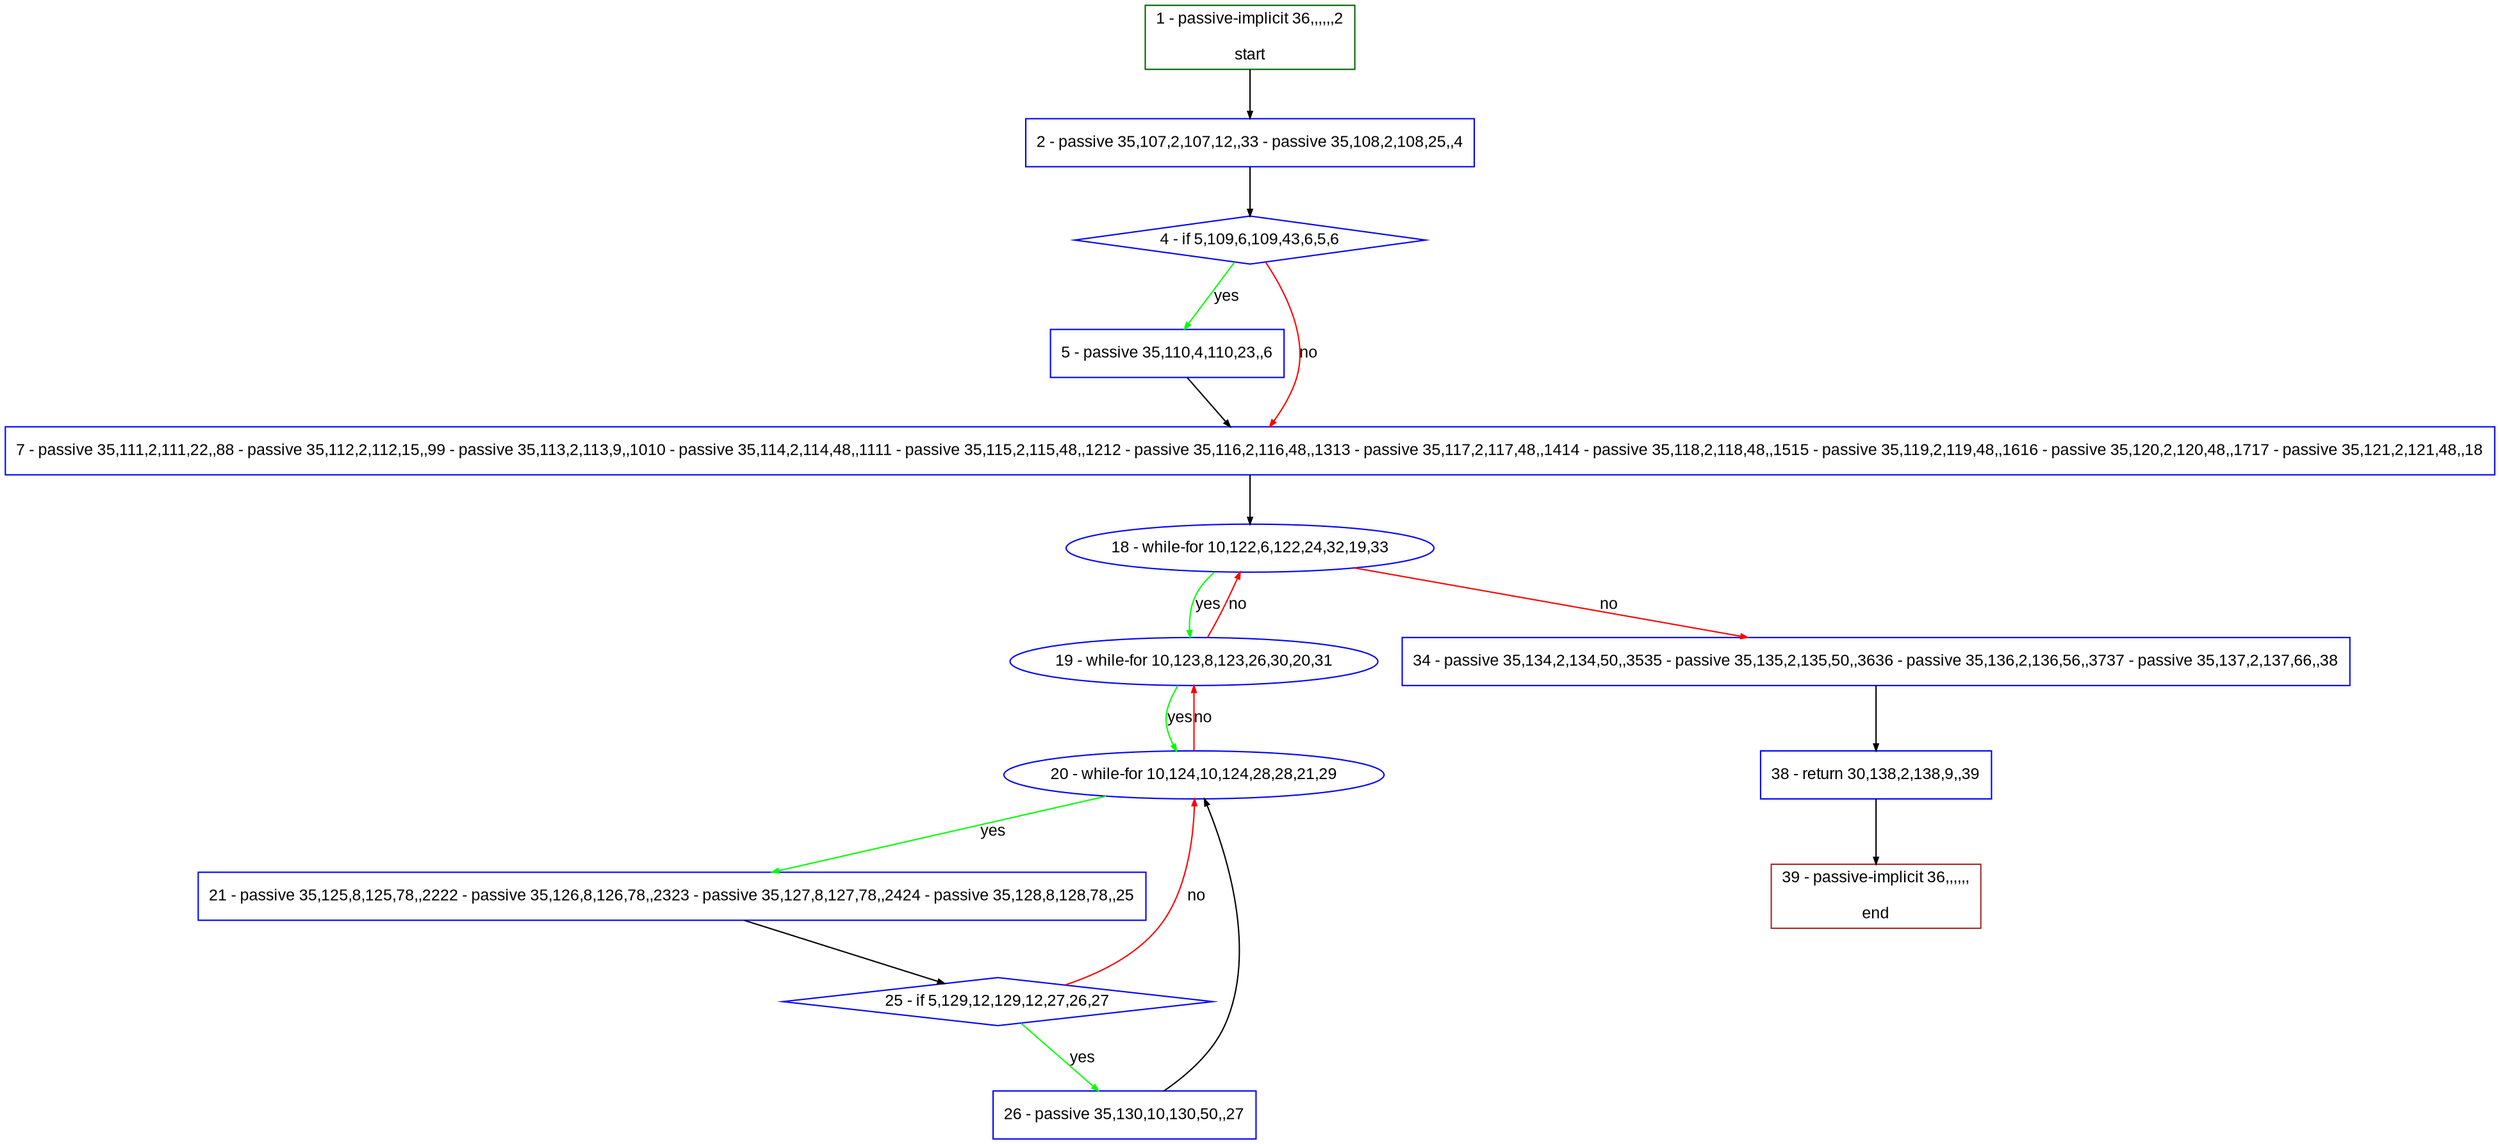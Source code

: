digraph "" {
  graph [pack="true", label="", fontsize="12", packmode="clust", fontname="Arial", fillcolor="#FFFFCC", bgcolor="white", style="rounded,filled", compound="true"];
  node [node_initialized="no", label="", color="grey", fontsize="12", fillcolor="white", fontname="Arial", style="filled", shape="rectangle", compound="true", fixedsize="false"];
  edge [fontcolor="black", arrowhead="normal", arrowtail="none", arrowsize="0.5", ltail="", label="", color="black", fontsize="12", lhead="", fontname="Arial", dir="forward", compound="true"];
  __N1 [label="2 - passive 35,107,2,107,12,,33 - passive 35,108,2,108,25,,4", color="#0000ff", fillcolor="#ffffff", style="filled", shape="box"];
  __N2 [label="1 - passive-implicit 36,,,,,,2\n\nstart", color="#006400", fillcolor="#ffffff", style="filled", shape="box"];
  __N3 [label="4 - if 5,109,6,109,43,6,5,6", color="#0000ff", fillcolor="#ffffff", style="filled", shape="diamond"];
  __N4 [label="5 - passive 35,110,4,110,23,,6", color="#0000ff", fillcolor="#ffffff", style="filled", shape="box"];
  __N5 [label="7 - passive 35,111,2,111,22,,88 - passive 35,112,2,112,15,,99 - passive 35,113,2,113,9,,1010 - passive 35,114,2,114,48,,1111 - passive 35,115,2,115,48,,1212 - passive 35,116,2,116,48,,1313 - passive 35,117,2,117,48,,1414 - passive 35,118,2,118,48,,1515 - passive 35,119,2,119,48,,1616 - passive 35,120,2,120,48,,1717 - passive 35,121,2,121,48,,18", color="#0000ff", fillcolor="#ffffff", style="filled", shape="box"];
  __N6 [label="18 - while-for 10,122,6,122,24,32,19,33", color="#0000ff", fillcolor="#ffffff", style="filled", shape="oval"];
  __N7 [label="19 - while-for 10,123,8,123,26,30,20,31", color="#0000ff", fillcolor="#ffffff", style="filled", shape="oval"];
  __N8 [label="34 - passive 35,134,2,134,50,,3535 - passive 35,135,2,135,50,,3636 - passive 35,136,2,136,56,,3737 - passive 35,137,2,137,66,,38", color="#0000ff", fillcolor="#ffffff", style="filled", shape="box"];
  __N9 [label="20 - while-for 10,124,10,124,28,28,21,29", color="#0000ff", fillcolor="#ffffff", style="filled", shape="oval"];
  __N10 [label="21 - passive 35,125,8,125,78,,2222 - passive 35,126,8,126,78,,2323 - passive 35,127,8,127,78,,2424 - passive 35,128,8,128,78,,25", color="#0000ff", fillcolor="#ffffff", style="filled", shape="box"];
  __N11 [label="25 - if 5,129,12,129,12,27,26,27", color="#0000ff", fillcolor="#ffffff", style="filled", shape="diamond"];
  __N12 [label="26 - passive 35,130,10,130,50,,27", color="#0000ff", fillcolor="#ffffff", style="filled", shape="box"];
  __N13 [label="38 - return 30,138,2,138,9,,39", color="#0000ff", fillcolor="#ffffff", style="filled", shape="box"];
  __N14 [label="39 - passive-implicit 36,,,,,,\n\nend", color="#a52a2a", fillcolor="#ffffff", style="filled", shape="box"];
  __N2 -> __N1 [arrowhead="normal", arrowtail="none", color="#000000", label="", dir="forward"];
  __N1 -> __N3 [arrowhead="normal", arrowtail="none", color="#000000", label="", dir="forward"];
  __N3 -> __N4 [arrowhead="normal", arrowtail="none", color="#00ff00", label="yes", dir="forward"];
  __N3 -> __N5 [arrowhead="normal", arrowtail="none", color="#ff0000", label="no", dir="forward"];
  __N4 -> __N5 [arrowhead="normal", arrowtail="none", color="#000000", label="", dir="forward"];
  __N5 -> __N6 [arrowhead="normal", arrowtail="none", color="#000000", label="", dir="forward"];
  __N6 -> __N7 [arrowhead="normal", arrowtail="none", color="#00ff00", label="yes", dir="forward"];
  __N7 -> __N6 [arrowhead="normal", arrowtail="none", color="#ff0000", label="no", dir="forward"];
  __N6 -> __N8 [arrowhead="normal", arrowtail="none", color="#ff0000", label="no", dir="forward"];
  __N7 -> __N9 [arrowhead="normal", arrowtail="none", color="#00ff00", label="yes", dir="forward"];
  __N9 -> __N7 [arrowhead="normal", arrowtail="none", color="#ff0000", label="no", dir="forward"];
  __N9 -> __N10 [arrowhead="normal", arrowtail="none", color="#00ff00", label="yes", dir="forward"];
  __N10 -> __N11 [arrowhead="normal", arrowtail="none", color="#000000", label="", dir="forward"];
  __N11 -> __N9 [arrowhead="normal", arrowtail="none", color="#ff0000", label="no", dir="forward"];
  __N11 -> __N12 [arrowhead="normal", arrowtail="none", color="#00ff00", label="yes", dir="forward"];
  __N12 -> __N9 [arrowhead="normal", arrowtail="none", color="#000000", label="", dir="forward"];
  __N8 -> __N13 [arrowhead="normal", arrowtail="none", color="#000000", label="", dir="forward"];
  __N13 -> __N14 [arrowhead="normal", arrowtail="none", color="#000000", label="", dir="forward"];
}
